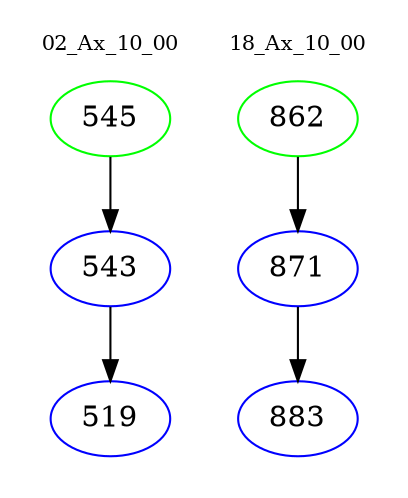 digraph{
subgraph cluster_0 {
color = white
label = "02_Ax_10_00";
fontsize=10;
T0_545 [label="545", color="green"]
T0_545 -> T0_543 [color="black"]
T0_543 [label="543", color="blue"]
T0_543 -> T0_519 [color="black"]
T0_519 [label="519", color="blue"]
}
subgraph cluster_1 {
color = white
label = "18_Ax_10_00";
fontsize=10;
T1_862 [label="862", color="green"]
T1_862 -> T1_871 [color="black"]
T1_871 [label="871", color="blue"]
T1_871 -> T1_883 [color="black"]
T1_883 [label="883", color="blue"]
}
}
